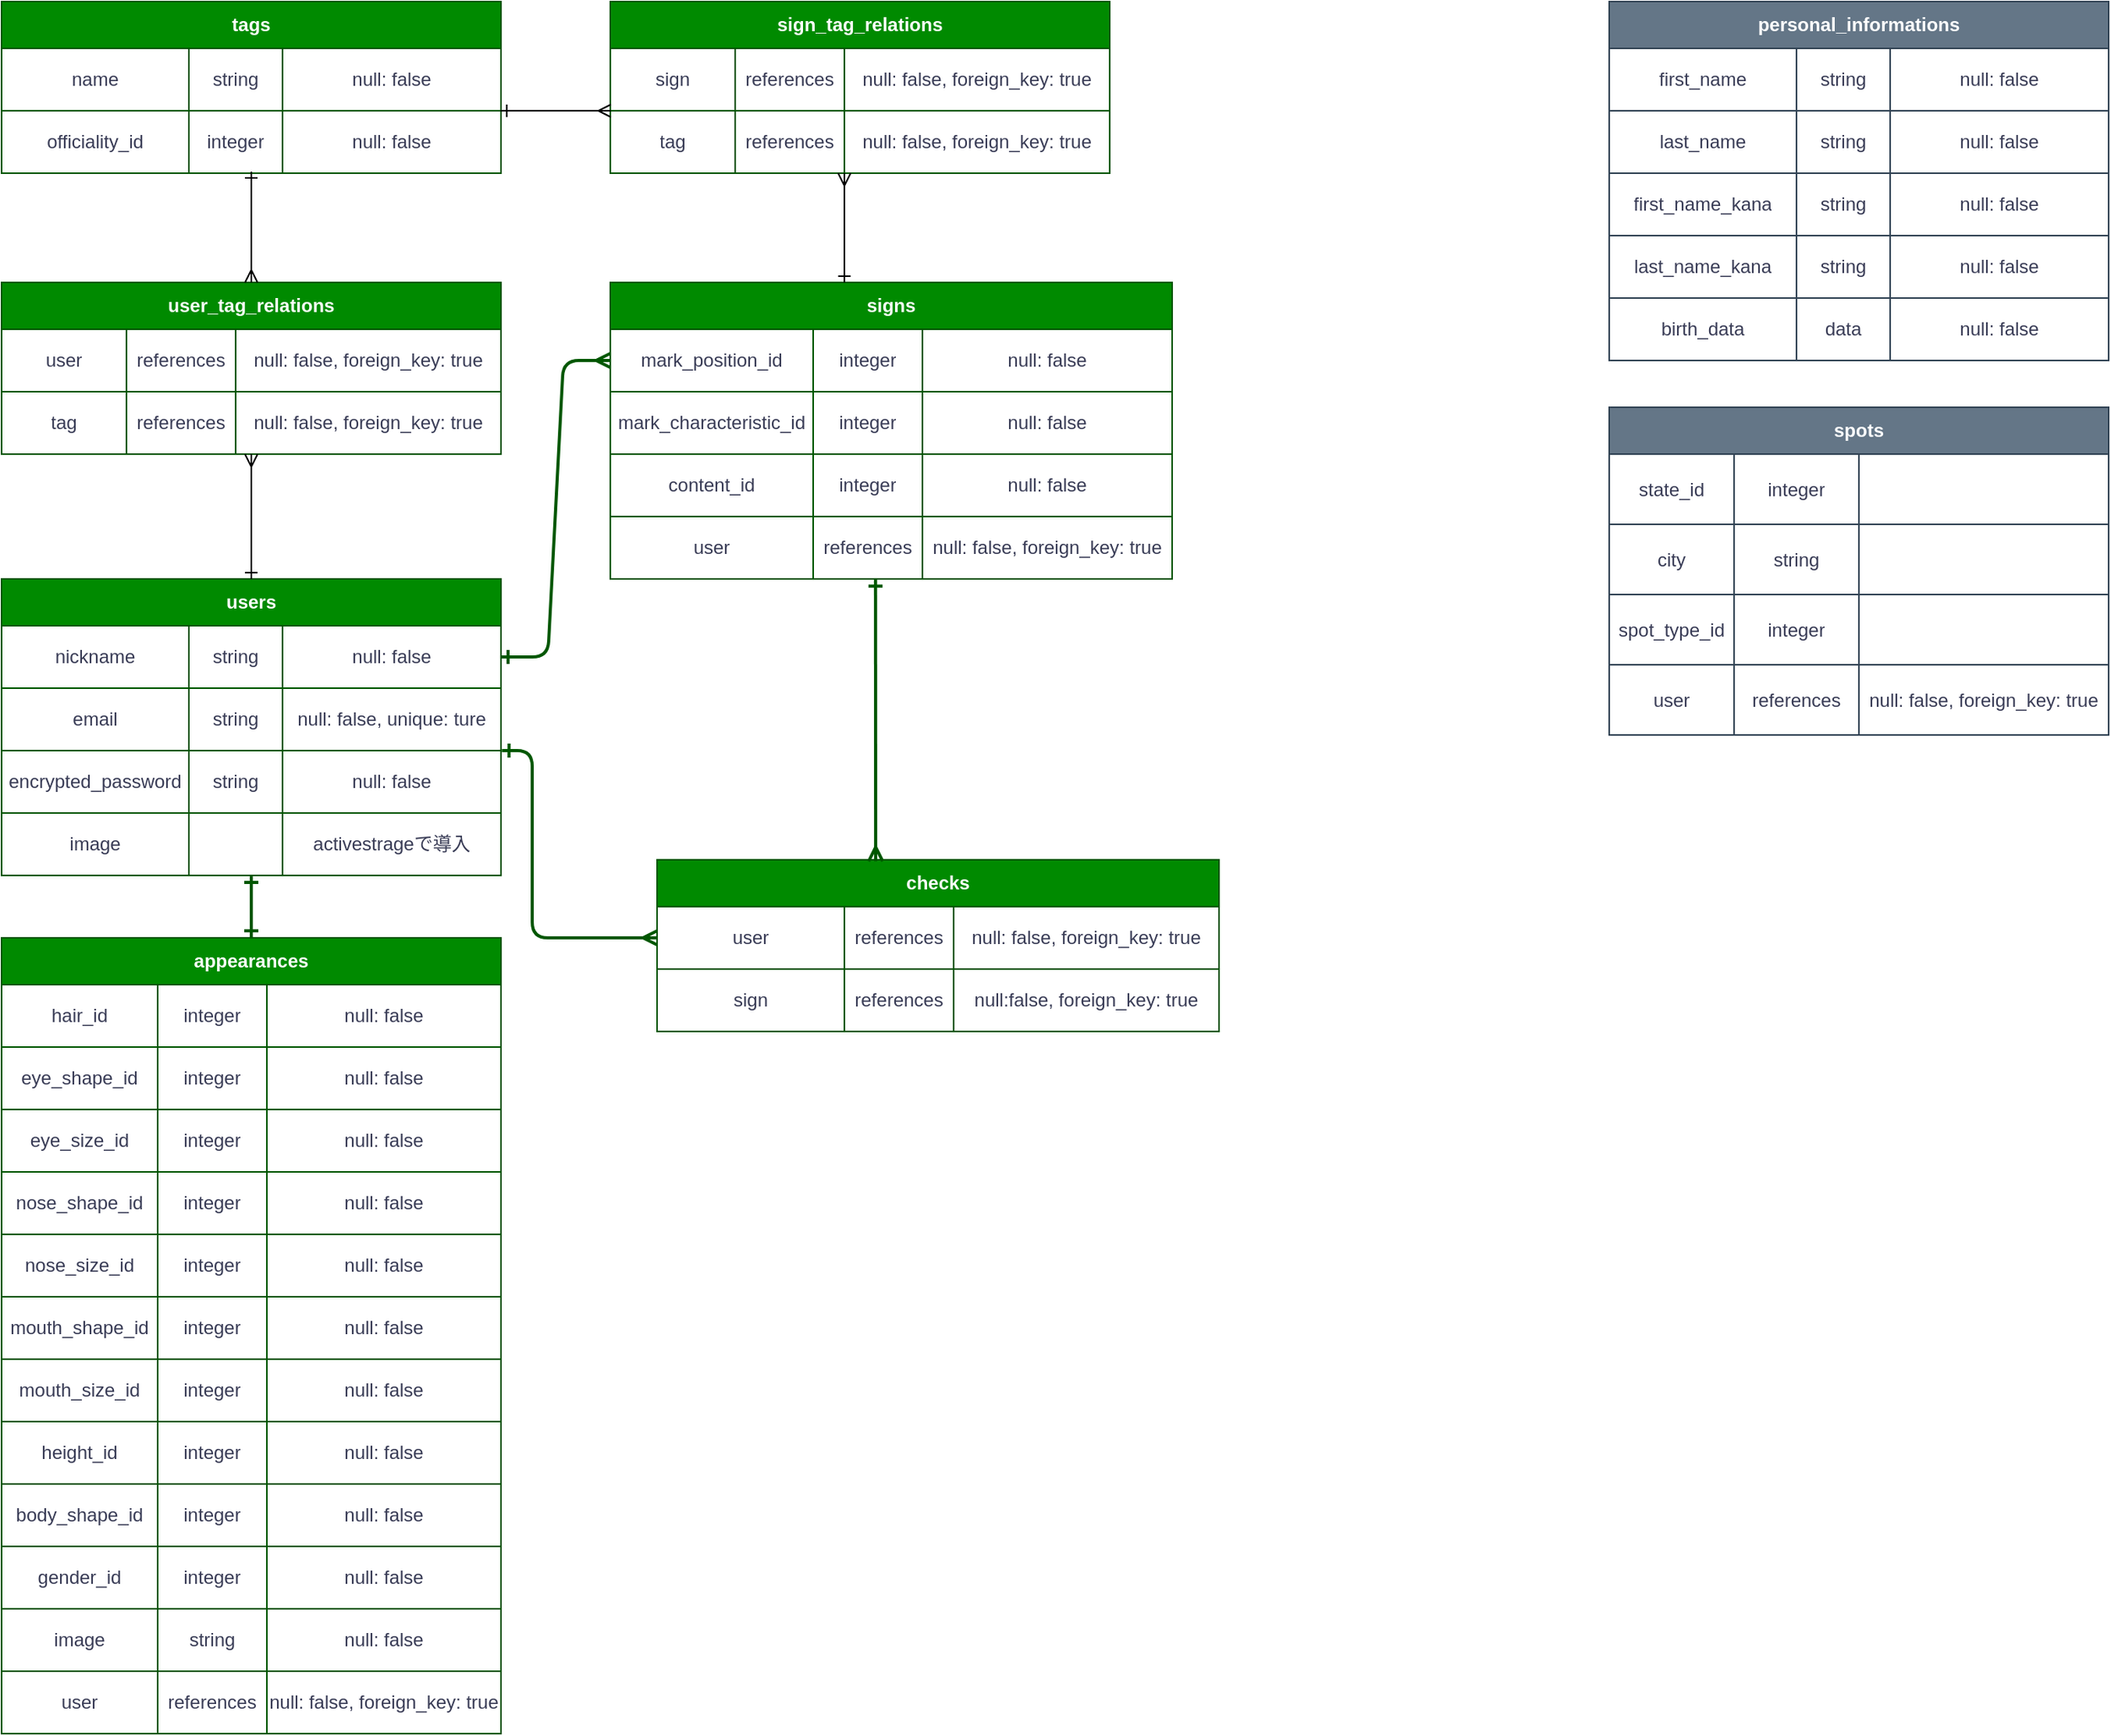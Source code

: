 <mxfile>
    <diagram id="CSPnRHxPmD9Z4rt4jlzJ" name="ページ1">
        <mxGraphModel dx="569" dy="815" grid="1" gridSize="10" guides="1" tooltips="1" connect="1" arrows="1" fold="1" page="1" pageScale="1" pageWidth="1654" pageHeight="1169" background="#FFFFFF" math="0" shadow="0">
            <root>
                <mxCell id="0"/>
                <mxCell id="1" parent="0"/>
                <mxCell id="2" value="users" style="shape=table;html=1;whiteSpace=wrap;startSize=30;container=1;collapsible=0;childLayout=tableLayout;fontStyle=1;align=center;strokeColor=#005700;fontColor=#ffffff;labelBackgroundColor=none;fillColor=#008a00;" parent="1" vertex="1">
                    <mxGeometry x="40" y="390" width="320" height="190" as="geometry"/>
                </mxCell>
                <mxCell id="3" style="shape=partialRectangle;html=1;whiteSpace=wrap;collapsible=0;dropTarget=0;pointerEvents=0;fillColor=none;top=0;left=0;bottom=0;right=0;points=[[0,0.5],[1,0.5]];portConstraint=eastwest;fontColor=#393C56;strokeColor=#E07A5F;labelBackgroundColor=none;" parent="2" vertex="1">
                    <mxGeometry y="30" width="320" height="40" as="geometry"/>
                </mxCell>
                <mxCell id="4" value="nickname" style="shape=partialRectangle;html=1;whiteSpace=wrap;connectable=0;fillColor=none;top=0;left=0;bottom=0;right=0;overflow=hidden;fontColor=#393C56;strokeColor=#E07A5F;labelBackgroundColor=none;" parent="3" vertex="1">
                    <mxGeometry width="120" height="40" as="geometry"/>
                </mxCell>
                <mxCell id="5" value="string" style="shape=partialRectangle;html=1;whiteSpace=wrap;connectable=0;fillColor=none;top=0;left=0;bottom=0;right=0;overflow=hidden;fontColor=#393C56;strokeColor=#E07A5F;labelBackgroundColor=none;" parent="3" vertex="1">
                    <mxGeometry x="120" width="60" height="40" as="geometry"/>
                </mxCell>
                <mxCell id="6" value="null: false" style="shape=partialRectangle;html=1;whiteSpace=wrap;connectable=0;fillColor=none;top=0;left=0;bottom=0;right=0;overflow=hidden;fontColor=#393C56;strokeColor=#E07A5F;labelBackgroundColor=none;" parent="3" vertex="1">
                    <mxGeometry x="180" width="140" height="40" as="geometry"/>
                </mxCell>
                <mxCell id="7" value="" style="shape=partialRectangle;html=1;whiteSpace=wrap;collapsible=0;dropTarget=0;pointerEvents=0;fillColor=none;top=0;left=0;bottom=0;right=0;points=[[0,0.5],[1,0.5]];portConstraint=eastwest;fontColor=#393C56;strokeColor=#E07A5F;labelBackgroundColor=none;" parent="2" vertex="1">
                    <mxGeometry y="70" width="320" height="40" as="geometry"/>
                </mxCell>
                <mxCell id="8" value="email" style="shape=partialRectangle;html=1;whiteSpace=wrap;connectable=0;fillColor=none;top=0;left=0;bottom=0;right=0;overflow=hidden;fontColor=#393C56;strokeColor=#E07A5F;labelBackgroundColor=none;" parent="7" vertex="1">
                    <mxGeometry width="120" height="40" as="geometry"/>
                </mxCell>
                <mxCell id="9" value="string" style="shape=partialRectangle;html=1;whiteSpace=wrap;connectable=0;fillColor=none;top=0;left=0;bottom=0;right=0;overflow=hidden;fontColor=#393C56;strokeColor=#E07A5F;labelBackgroundColor=none;" parent="7" vertex="1">
                    <mxGeometry x="120" width="60" height="40" as="geometry"/>
                </mxCell>
                <mxCell id="10" value="null: false, unique: ture" style="shape=partialRectangle;html=1;whiteSpace=wrap;connectable=0;fillColor=none;top=0;left=0;bottom=0;right=0;overflow=hidden;fontColor=#393C56;strokeColor=#E07A5F;labelBackgroundColor=none;" parent="7" vertex="1">
                    <mxGeometry x="180" width="140" height="40" as="geometry"/>
                </mxCell>
                <mxCell id="11" value="" style="shape=partialRectangle;html=1;whiteSpace=wrap;collapsible=0;dropTarget=0;pointerEvents=0;fillColor=none;top=0;left=0;bottom=0;right=0;points=[[0,0.5],[1,0.5]];portConstraint=eastwest;fontColor=#393C56;strokeColor=#E07A5F;labelBackgroundColor=none;" parent="2" vertex="1">
                    <mxGeometry y="110" width="320" height="40" as="geometry"/>
                </mxCell>
                <mxCell id="12" value="encrypted_password" style="shape=partialRectangle;html=1;whiteSpace=wrap;connectable=0;fillColor=none;top=0;left=0;bottom=0;right=0;overflow=hidden;fontColor=#393C56;strokeColor=#E07A5F;labelBackgroundColor=none;" parent="11" vertex="1">
                    <mxGeometry width="120" height="40" as="geometry"/>
                </mxCell>
                <mxCell id="13" value="string" style="shape=partialRectangle;html=1;whiteSpace=wrap;connectable=0;fillColor=none;top=0;left=0;bottom=0;right=0;overflow=hidden;fontColor=#393C56;strokeColor=#E07A5F;labelBackgroundColor=none;" parent="11" vertex="1">
                    <mxGeometry x="120" width="60" height="40" as="geometry"/>
                </mxCell>
                <mxCell id="14" value="null: false" style="shape=partialRectangle;html=1;whiteSpace=wrap;connectable=0;fillColor=none;top=0;left=0;bottom=0;right=0;overflow=hidden;fontColor=#393C56;strokeColor=#E07A5F;labelBackgroundColor=none;" parent="11" vertex="1">
                    <mxGeometry x="180" width="140" height="40" as="geometry"/>
                </mxCell>
                <mxCell id="160" style="shape=partialRectangle;html=1;whiteSpace=wrap;collapsible=0;dropTarget=0;pointerEvents=0;fillColor=none;top=0;left=0;bottom=0;right=0;points=[[0,0.5],[1,0.5]];portConstraint=eastwest;fontColor=#393C56;strokeColor=#E07A5F;labelBackgroundColor=none;" parent="2" vertex="1">
                    <mxGeometry y="150" width="320" height="40" as="geometry"/>
                </mxCell>
                <mxCell id="161" value="image" style="shape=partialRectangle;html=1;whiteSpace=wrap;connectable=0;fillColor=none;top=0;left=0;bottom=0;right=0;overflow=hidden;fontColor=#393C56;strokeColor=#E07A5F;labelBackgroundColor=none;" parent="160" vertex="1">
                    <mxGeometry width="120" height="40" as="geometry"/>
                </mxCell>
                <mxCell id="162" style="shape=partialRectangle;html=1;whiteSpace=wrap;connectable=0;fillColor=none;top=0;left=0;bottom=0;right=0;overflow=hidden;fontColor=#393C56;strokeColor=#E07A5F;labelBackgroundColor=none;" parent="160" vertex="1">
                    <mxGeometry x="120" width="60" height="40" as="geometry"/>
                </mxCell>
                <mxCell id="163" value="activestrageで導入" style="shape=partialRectangle;html=1;whiteSpace=wrap;connectable=0;fillColor=none;top=0;left=0;bottom=0;right=0;overflow=hidden;fontColor=#393C56;strokeColor=#E07A5F;labelBackgroundColor=none;" parent="160" vertex="1">
                    <mxGeometry x="180" width="140" height="40" as="geometry"/>
                </mxCell>
                <mxCell id="40" value="signs" style="shape=table;html=1;whiteSpace=wrap;startSize=30;container=1;collapsible=0;childLayout=tableLayout;fontStyle=1;align=center;strokeColor=#005700;fontColor=#ffffff;labelBackgroundColor=none;fillColor=#008a00;" parent="1" vertex="1">
                    <mxGeometry x="430" y="200" width="360" height="190.0" as="geometry"/>
                </mxCell>
                <mxCell id="69" style="shape=partialRectangle;html=1;whiteSpace=wrap;collapsible=0;dropTarget=0;pointerEvents=0;fillColor=none;top=0;left=0;bottom=0;right=0;points=[[0,0.5],[1,0.5]];portConstraint=eastwest;fontColor=#393C56;strokeColor=#E07A5F;labelBackgroundColor=none;" parent="40" vertex="1">
                    <mxGeometry y="30" width="360" height="40" as="geometry"/>
                </mxCell>
                <mxCell id="70" value="mark_position_id" style="shape=partialRectangle;html=1;whiteSpace=wrap;connectable=0;fillColor=none;top=0;left=0;bottom=0;right=0;overflow=hidden;fontColor=#393C56;strokeColor=#E07A5F;labelBackgroundColor=none;" parent="69" vertex="1">
                    <mxGeometry width="130" height="40" as="geometry"/>
                </mxCell>
                <mxCell id="71" value="integer" style="shape=partialRectangle;html=1;whiteSpace=wrap;connectable=0;fillColor=none;top=0;left=0;bottom=0;right=0;overflow=hidden;fontColor=#393C56;strokeColor=#E07A5F;labelBackgroundColor=none;" parent="69" vertex="1">
                    <mxGeometry x="130" width="70" height="40" as="geometry"/>
                </mxCell>
                <mxCell id="72" value="&lt;span&gt;null: false&lt;/span&gt;" style="shape=partialRectangle;html=1;whiteSpace=wrap;connectable=0;fillColor=none;top=0;left=0;bottom=0;right=0;overflow=hidden;fontColor=#393C56;strokeColor=#E07A5F;labelBackgroundColor=none;" parent="69" vertex="1">
                    <mxGeometry x="200" width="160" height="40" as="geometry"/>
                </mxCell>
                <mxCell id="106" style="shape=partialRectangle;html=1;whiteSpace=wrap;collapsible=0;dropTarget=0;pointerEvents=0;fillColor=none;top=0;left=0;bottom=0;right=0;points=[[0,0.5],[1,0.5]];portConstraint=eastwest;fontColor=#393C56;strokeColor=#E07A5F;labelBackgroundColor=none;" parent="40" vertex="1">
                    <mxGeometry y="70" width="360" height="40" as="geometry"/>
                </mxCell>
                <mxCell id="107" value="mark_characteristic_id" style="shape=partialRectangle;html=1;whiteSpace=wrap;connectable=0;fillColor=none;top=0;left=0;bottom=0;right=0;overflow=hidden;fontColor=#393C56;strokeColor=#E07A5F;labelBackgroundColor=none;" parent="106" vertex="1">
                    <mxGeometry width="130" height="40" as="geometry"/>
                </mxCell>
                <mxCell id="108" value="integer" style="shape=partialRectangle;html=1;whiteSpace=wrap;connectable=0;fillColor=none;top=0;left=0;bottom=0;right=0;overflow=hidden;fontColor=#393C56;strokeColor=#E07A5F;labelBackgroundColor=none;" parent="106" vertex="1">
                    <mxGeometry x="130" width="70" height="40" as="geometry"/>
                </mxCell>
                <mxCell id="109" value="&lt;span&gt;null: false&lt;/span&gt;" style="shape=partialRectangle;html=1;whiteSpace=wrap;connectable=0;fillColor=none;top=0;left=0;bottom=0;right=0;overflow=hidden;fontColor=#393C56;strokeColor=#E07A5F;labelBackgroundColor=none;" parent="106" vertex="1">
                    <mxGeometry x="200" width="160" height="40" as="geometry"/>
                </mxCell>
                <mxCell id="110" style="shape=partialRectangle;html=1;whiteSpace=wrap;collapsible=0;dropTarget=0;pointerEvents=0;fillColor=none;top=0;left=0;bottom=0;right=0;points=[[0,0.5],[1,0.5]];portConstraint=eastwest;fontColor=#393C56;strokeColor=#E07A5F;labelBackgroundColor=none;" parent="40" vertex="1">
                    <mxGeometry y="110" width="360" height="40" as="geometry"/>
                </mxCell>
                <mxCell id="111" value="content_id" style="shape=partialRectangle;html=1;whiteSpace=wrap;connectable=0;fillColor=none;top=0;left=0;bottom=0;right=0;overflow=hidden;fontColor=#393C56;strokeColor=#E07A5F;labelBackgroundColor=none;" parent="110" vertex="1">
                    <mxGeometry width="130" height="40" as="geometry"/>
                </mxCell>
                <mxCell id="112" value="integer" style="shape=partialRectangle;html=1;whiteSpace=wrap;connectable=0;fillColor=none;top=0;left=0;bottom=0;right=0;overflow=hidden;fontColor=#393C56;strokeColor=#E07A5F;labelBackgroundColor=none;" parent="110" vertex="1">
                    <mxGeometry x="130" width="70" height="40" as="geometry"/>
                </mxCell>
                <mxCell id="113" value="&lt;span&gt;null: false&lt;/span&gt;" style="shape=partialRectangle;html=1;whiteSpace=wrap;connectable=0;fillColor=none;top=0;left=0;bottom=0;right=0;overflow=hidden;fontColor=#393C56;strokeColor=#E07A5F;labelBackgroundColor=none;" parent="110" vertex="1">
                    <mxGeometry x="200" width="160" height="40" as="geometry"/>
                </mxCell>
                <mxCell id="147" style="shape=partialRectangle;html=1;whiteSpace=wrap;collapsible=0;dropTarget=0;pointerEvents=0;fillColor=none;top=0;left=0;bottom=0;right=0;points=[[0,0.5],[1,0.5]];portConstraint=eastwest;fontColor=#393C56;strokeColor=#E07A5F;labelBackgroundColor=none;" parent="40" vertex="1">
                    <mxGeometry y="150" width="360" height="40" as="geometry"/>
                </mxCell>
                <mxCell id="148" value="user" style="shape=partialRectangle;html=1;whiteSpace=wrap;connectable=0;fillColor=none;top=0;left=0;bottom=0;right=0;overflow=hidden;fontColor=#393C56;strokeColor=#E07A5F;labelBackgroundColor=none;" parent="147" vertex="1">
                    <mxGeometry width="130" height="40" as="geometry"/>
                </mxCell>
                <mxCell id="149" value="references" style="shape=partialRectangle;html=1;whiteSpace=wrap;connectable=0;fillColor=none;top=0;left=0;bottom=0;right=0;overflow=hidden;fontColor=#393C56;strokeColor=#E07A5F;labelBackgroundColor=none;" parent="147" vertex="1">
                    <mxGeometry x="130" width="70" height="40" as="geometry"/>
                </mxCell>
                <mxCell id="150" value="null: false, foreign_key: true" style="shape=partialRectangle;html=1;whiteSpace=wrap;connectable=0;fillColor=none;top=0;left=0;bottom=0;right=0;overflow=hidden;fontColor=#393C56;strokeColor=#E07A5F;labelBackgroundColor=none;" parent="147" vertex="1">
                    <mxGeometry x="200" width="160" height="40" as="geometry"/>
                </mxCell>
                <mxCell id="73" value="checks" style="shape=table;html=1;whiteSpace=wrap;startSize=30;container=1;collapsible=0;childLayout=tableLayout;fontStyle=1;align=center;strokeColor=#005700;fontColor=#ffffff;labelBackgroundColor=none;fillColor=#008a00;" parent="1" vertex="1">
                    <mxGeometry x="460" y="570" width="360" height="110" as="geometry"/>
                </mxCell>
                <mxCell id="74" style="shape=partialRectangle;html=1;whiteSpace=wrap;collapsible=0;dropTarget=0;pointerEvents=0;fillColor=none;top=0;left=0;bottom=0;right=0;points=[[0,0.5],[1,0.5]];portConstraint=eastwest;fontColor=#393C56;strokeColor=#E07A5F;labelBackgroundColor=none;" parent="73" vertex="1">
                    <mxGeometry y="30" width="360" height="40" as="geometry"/>
                </mxCell>
                <mxCell id="75" value="user" style="shape=partialRectangle;html=1;whiteSpace=wrap;connectable=0;fillColor=none;top=0;left=0;bottom=0;right=0;overflow=hidden;fontColor=#393C56;strokeColor=#E07A5F;labelBackgroundColor=none;" parent="74" vertex="1">
                    <mxGeometry width="120" height="40" as="geometry"/>
                </mxCell>
                <mxCell id="76" value="references" style="shape=partialRectangle;html=1;whiteSpace=wrap;connectable=0;fillColor=none;top=0;left=0;bottom=0;right=0;overflow=hidden;fontColor=#393C56;strokeColor=#E07A5F;labelBackgroundColor=none;" parent="74" vertex="1">
                    <mxGeometry x="120" width="70" height="40" as="geometry"/>
                </mxCell>
                <mxCell id="77" value="null: false, foreign_key: true" style="shape=partialRectangle;html=1;whiteSpace=wrap;connectable=0;fillColor=none;top=0;left=0;bottom=0;right=0;overflow=hidden;fontColor=#393C56;strokeColor=#E07A5F;labelBackgroundColor=none;" parent="74" vertex="1">
                    <mxGeometry x="190" width="170" height="40" as="geometry"/>
                </mxCell>
                <mxCell id="78" value="" style="shape=partialRectangle;html=1;whiteSpace=wrap;collapsible=0;dropTarget=0;pointerEvents=0;fillColor=none;top=0;left=0;bottom=0;right=0;points=[[0,0.5],[1,0.5]];portConstraint=eastwest;fontColor=#393C56;strokeColor=#E07A5F;labelBackgroundColor=none;" parent="73" vertex="1">
                    <mxGeometry y="70" width="360" height="40" as="geometry"/>
                </mxCell>
                <mxCell id="79" value="sign" style="shape=partialRectangle;html=1;whiteSpace=wrap;connectable=0;fillColor=none;top=0;left=0;bottom=0;right=0;overflow=hidden;fontColor=#393C56;strokeColor=#E07A5F;labelBackgroundColor=none;" parent="78" vertex="1">
                    <mxGeometry width="120" height="40" as="geometry"/>
                </mxCell>
                <mxCell id="80" value="references" style="shape=partialRectangle;html=1;whiteSpace=wrap;connectable=0;fillColor=none;top=0;left=0;bottom=0;right=0;overflow=hidden;fontColor=#393C56;strokeColor=#E07A5F;labelBackgroundColor=none;" parent="78" vertex="1">
                    <mxGeometry x="120" width="70" height="40" as="geometry"/>
                </mxCell>
                <mxCell id="81" value="null:false, foreign_key: true" style="shape=partialRectangle;html=1;whiteSpace=wrap;connectable=0;fillColor=none;top=0;left=0;bottom=0;right=0;overflow=hidden;fontColor=#393C56;strokeColor=#E07A5F;labelBackgroundColor=none;" parent="78" vertex="1">
                    <mxGeometry x="190" width="170" height="40" as="geometry"/>
                </mxCell>
                <mxCell id="114" value="spots" style="shape=table;html=1;whiteSpace=wrap;startSize=30;container=1;collapsible=0;childLayout=tableLayout;fontStyle=1;align=center;strokeColor=#314354;fontColor=#ffffff;labelBackgroundColor=none;fillColor=#647687;" parent="1" vertex="1">
                    <mxGeometry x="1070" y="280" width="320" height="210" as="geometry"/>
                </mxCell>
                <mxCell id="115" style="shape=partialRectangle;html=1;whiteSpace=wrap;collapsible=0;dropTarget=0;pointerEvents=0;fillColor=none;top=0;left=0;bottom=0;right=0;points=[[0,0.5],[1,0.5]];portConstraint=eastwest;fontColor=#393C56;strokeColor=#E07A5F;labelBackgroundColor=none;" parent="114" vertex="1">
                    <mxGeometry y="30" width="320" height="45" as="geometry"/>
                </mxCell>
                <mxCell id="116" value="state_id" style="shape=partialRectangle;html=1;whiteSpace=wrap;connectable=0;fillColor=none;top=0;left=0;bottom=0;right=0;overflow=hidden;fontColor=#393C56;strokeColor=#E07A5F;labelBackgroundColor=none;" parent="115" vertex="1">
                    <mxGeometry width="80" height="45" as="geometry"/>
                </mxCell>
                <mxCell id="117" value="integer" style="shape=partialRectangle;html=1;whiteSpace=wrap;connectable=0;fillColor=none;top=0;left=0;bottom=0;right=0;overflow=hidden;fontColor=#393C56;strokeColor=#E07A5F;labelBackgroundColor=none;" parent="115" vertex="1">
                    <mxGeometry x="80" width="80" height="45" as="geometry"/>
                </mxCell>
                <mxCell id="118" value="" style="shape=partialRectangle;html=1;whiteSpace=wrap;connectable=0;fillColor=none;top=0;left=0;bottom=0;right=0;overflow=hidden;fontColor=#393C56;strokeColor=#E07A5F;labelBackgroundColor=none;" parent="115" vertex="1">
                    <mxGeometry x="160" width="160" height="45" as="geometry"/>
                </mxCell>
                <mxCell id="119" value="" style="shape=partialRectangle;html=1;whiteSpace=wrap;collapsible=0;dropTarget=0;pointerEvents=0;fillColor=none;top=0;left=0;bottom=0;right=0;points=[[0,0.5],[1,0.5]];portConstraint=eastwest;fontColor=#393C56;strokeColor=#E07A5F;labelBackgroundColor=none;" parent="114" vertex="1">
                    <mxGeometry y="75" width="320" height="45" as="geometry"/>
                </mxCell>
                <mxCell id="120" value="city" style="shape=partialRectangle;html=1;whiteSpace=wrap;connectable=0;fillColor=none;top=0;left=0;bottom=0;right=0;overflow=hidden;fontColor=#393C56;strokeColor=#E07A5F;labelBackgroundColor=none;" parent="119" vertex="1">
                    <mxGeometry width="80" height="45" as="geometry"/>
                </mxCell>
                <mxCell id="121" value="string" style="shape=partialRectangle;html=1;whiteSpace=wrap;connectable=0;fillColor=none;top=0;left=0;bottom=0;right=0;overflow=hidden;fontColor=#393C56;strokeColor=#E07A5F;labelBackgroundColor=none;" parent="119" vertex="1">
                    <mxGeometry x="80" width="80" height="45" as="geometry"/>
                </mxCell>
                <mxCell id="122" value="" style="shape=partialRectangle;html=1;whiteSpace=wrap;connectable=0;fillColor=none;top=0;left=0;bottom=0;right=0;overflow=hidden;fontColor=#393C56;strokeColor=#E07A5F;labelBackgroundColor=none;" parent="119" vertex="1">
                    <mxGeometry x="160" width="160" height="45" as="geometry"/>
                </mxCell>
                <mxCell id="123" value="" style="shape=partialRectangle;html=1;whiteSpace=wrap;collapsible=0;dropTarget=0;pointerEvents=0;fillColor=none;top=0;left=0;bottom=0;right=0;points=[[0,0.5],[1,0.5]];portConstraint=eastwest;fontColor=#393C56;strokeColor=#E07A5F;labelBackgroundColor=none;" parent="114" vertex="1">
                    <mxGeometry y="120" width="320" height="45" as="geometry"/>
                </mxCell>
                <mxCell id="124" value="spot_type_id" style="shape=partialRectangle;html=1;whiteSpace=wrap;connectable=0;fillColor=none;top=0;left=0;bottom=0;right=0;overflow=hidden;fontColor=#393C56;strokeColor=#E07A5F;labelBackgroundColor=none;" parent="123" vertex="1">
                    <mxGeometry width="80" height="45" as="geometry"/>
                </mxCell>
                <mxCell id="125" value="integer" style="shape=partialRectangle;html=1;whiteSpace=wrap;connectable=0;fillColor=none;top=0;left=0;bottom=0;right=0;overflow=hidden;fontColor=#393C56;strokeColor=#E07A5F;labelBackgroundColor=none;" parent="123" vertex="1">
                    <mxGeometry x="80" width="80" height="45" as="geometry"/>
                </mxCell>
                <mxCell id="126" value="" style="shape=partialRectangle;html=1;whiteSpace=wrap;connectable=0;fillColor=none;top=0;left=0;bottom=0;right=0;overflow=hidden;fontColor=#393C56;strokeColor=#E07A5F;labelBackgroundColor=none;" parent="123" vertex="1">
                    <mxGeometry x="160" width="160" height="45" as="geometry"/>
                </mxCell>
                <mxCell id="127" value="" style="shape=partialRectangle;html=1;whiteSpace=wrap;collapsible=0;dropTarget=0;pointerEvents=0;fillColor=none;top=0;left=0;bottom=0;right=0;points=[[0,0.5],[1,0.5]];portConstraint=eastwest;fontColor=#393C56;strokeColor=#E07A5F;labelBackgroundColor=none;" parent="114" vertex="1">
                    <mxGeometry y="165" width="320" height="45" as="geometry"/>
                </mxCell>
                <mxCell id="128" value="user" style="shape=partialRectangle;html=1;whiteSpace=wrap;connectable=0;fillColor=none;top=0;left=0;bottom=0;right=0;overflow=hidden;fontColor=#393C56;strokeColor=#E07A5F;labelBackgroundColor=none;" parent="127" vertex="1">
                    <mxGeometry width="80" height="45" as="geometry"/>
                </mxCell>
                <mxCell id="129" value="references" style="shape=partialRectangle;html=1;whiteSpace=wrap;connectable=0;fillColor=none;top=0;left=0;bottom=0;right=0;overflow=hidden;fontColor=#393C56;strokeColor=#E07A5F;labelBackgroundColor=none;" parent="127" vertex="1">
                    <mxGeometry x="80" width="80" height="45" as="geometry"/>
                </mxCell>
                <mxCell id="130" value="&lt;span&gt;null: false, foreign_key: true&lt;/span&gt;" style="shape=partialRectangle;html=1;whiteSpace=wrap;connectable=0;fillColor=none;top=0;left=0;bottom=0;right=0;overflow=hidden;fontColor=#393C56;strokeColor=#E07A5F;labelBackgroundColor=none;" parent="127" vertex="1">
                    <mxGeometry x="160" width="160" height="45" as="geometry"/>
                </mxCell>
                <mxCell id="156" value="" style="edgeStyle=entityRelationEdgeStyle;fontSize=12;html=1;endArrow=ERmany;fontColor=#000000;strokeColor=#005700;fillColor=#008a00;strokeWidth=2;startArrow=ERone;startFill=0;entryX=0;entryY=0.5;entryDx=0;entryDy=0;exitX=1;exitY=0.5;exitDx=0;exitDy=0;" parent="1" source="3" target="69" edge="1">
                    <mxGeometry width="100" height="100" relative="1" as="geometry">
                        <mxPoint x="359" y="270" as="sourcePoint"/>
                        <mxPoint x="440" y="270" as="targetPoint"/>
                    </mxGeometry>
                </mxCell>
                <mxCell id="157" value="" style="fontSize=12;html=1;endArrow=ERone;fontColor=#000000;fillColor=#008a00;strokeWidth=2;startArrow=ERone;startFill=0;strokeColor=#005700;exitX=0.5;exitY=1;exitDx=0;exitDy=0;endFill=0;entryX=0.5;entryY=0;entryDx=0;entryDy=0;" parent="1" source="2" target="288" edge="1">
                    <mxGeometry width="100" height="100" relative="1" as="geometry">
                        <mxPoint x="200" y="560" as="sourcePoint"/>
                        <mxPoint x="200" y="600" as="targetPoint"/>
                    </mxGeometry>
                </mxCell>
                <mxCell id="158" value="" style="fontSize=12;html=1;endArrow=ERmany;fontColor=#000000;strokeColor=#005700;fillColor=#008a00;strokeWidth=2;startArrow=ERone;startFill=0;edgeStyle=orthogonalEdgeStyle;exitX=1.002;exitY=0.999;exitDx=0;exitDy=0;exitPerimeter=0;entryX=0;entryY=0.5;entryDx=0;entryDy=0;" parent="1" source="7" target="74" edge="1">
                    <mxGeometry width="100" height="100" relative="1" as="geometry">
                        <mxPoint x="359.72" y="340" as="sourcePoint"/>
                        <mxPoint x="380" y="630" as="targetPoint"/>
                        <Array as="points">
                            <mxPoint x="380" y="500"/>
                        </Array>
                    </mxGeometry>
                </mxCell>
                <mxCell id="164" value="personal_informations" style="shape=table;html=1;whiteSpace=wrap;startSize=30;container=1;collapsible=0;childLayout=tableLayout;fontStyle=1;align=center;strokeColor=#314354;fontColor=#ffffff;labelBackgroundColor=none;fillColor=#647687;" parent="1" vertex="1">
                    <mxGeometry x="1070" y="20" width="320" height="230.0" as="geometry"/>
                </mxCell>
                <mxCell id="177" value="" style="shape=partialRectangle;html=1;whiteSpace=wrap;collapsible=0;dropTarget=0;pointerEvents=0;fillColor=none;top=0;left=0;bottom=0;right=0;points=[[0,0.5],[1,0.5]];portConstraint=eastwest;fontColor=#393C56;strokeColor=#E07A5F;labelBackgroundColor=none;" parent="164" vertex="1">
                    <mxGeometry y="30" width="320" height="40" as="geometry"/>
                </mxCell>
                <mxCell id="178" value="first_name" style="shape=partialRectangle;html=1;whiteSpace=wrap;connectable=0;fillColor=none;top=0;left=0;bottom=0;right=0;overflow=hidden;fontColor=#393C56;strokeColor=#E07A5F;labelBackgroundColor=none;" parent="177" vertex="1">
                    <mxGeometry width="120" height="40" as="geometry"/>
                </mxCell>
                <mxCell id="179" value="string" style="shape=partialRectangle;html=1;whiteSpace=wrap;connectable=0;fillColor=none;top=0;left=0;bottom=0;right=0;overflow=hidden;fontColor=#393C56;strokeColor=#E07A5F;labelBackgroundColor=none;" parent="177" vertex="1">
                    <mxGeometry x="120" width="60" height="40" as="geometry"/>
                </mxCell>
                <mxCell id="180" value="&lt;meta charset=&quot;utf-8&quot;&gt;&lt;span style=&quot;font-family: helvetica; font-size: 12px; font-style: normal; font-weight: 400; letter-spacing: normal; text-align: center; text-indent: 0px; text-transform: none; word-spacing: 0px; display: inline; float: none;&quot;&gt;null: false&lt;/span&gt;" style="shape=partialRectangle;html=1;whiteSpace=wrap;connectable=0;fillColor=none;top=0;left=0;bottom=0;right=0;overflow=hidden;fontColor=#393C56;strokeColor=#E07A5F;labelBackgroundColor=none;" parent="177" vertex="1">
                    <mxGeometry x="180" width="140" height="40" as="geometry"/>
                </mxCell>
                <mxCell id="181" style="shape=partialRectangle;html=1;whiteSpace=wrap;collapsible=0;dropTarget=0;pointerEvents=0;fillColor=none;top=0;left=0;bottom=0;right=0;points=[[0,0.5],[1,0.5]];portConstraint=eastwest;fontColor=#393C56;strokeColor=#E07A5F;labelBackgroundColor=none;" parent="164" vertex="1">
                    <mxGeometry y="70" width="320" height="40" as="geometry"/>
                </mxCell>
                <mxCell id="182" value="last_name" style="shape=partialRectangle;html=1;whiteSpace=wrap;connectable=0;fillColor=none;top=0;left=0;bottom=0;right=0;overflow=hidden;fontColor=#393C56;strokeColor=#E07A5F;labelBackgroundColor=none;" parent="181" vertex="1">
                    <mxGeometry width="120" height="40" as="geometry"/>
                </mxCell>
                <mxCell id="183" value="string" style="shape=partialRectangle;html=1;whiteSpace=wrap;connectable=0;fillColor=none;top=0;left=0;bottom=0;right=0;overflow=hidden;fontColor=#393C56;strokeColor=#E07A5F;labelBackgroundColor=none;" parent="181" vertex="1">
                    <mxGeometry x="120" width="60" height="40" as="geometry"/>
                </mxCell>
                <mxCell id="184" value="&lt;meta charset=&quot;utf-8&quot;&gt;&lt;span style=&quot;font-family: helvetica; font-size: 12px; font-style: normal; font-weight: 400; letter-spacing: normal; text-align: center; text-indent: 0px; text-transform: none; word-spacing: 0px; display: inline; float: none;&quot;&gt;null: false&lt;/span&gt;" style="shape=partialRectangle;html=1;whiteSpace=wrap;connectable=0;fillColor=none;top=0;left=0;bottom=0;right=0;overflow=hidden;fontColor=#393C56;strokeColor=#E07A5F;labelBackgroundColor=none;" parent="181" vertex="1">
                    <mxGeometry x="180" width="140" height="40" as="geometry"/>
                </mxCell>
                <mxCell id="185" style="shape=partialRectangle;html=1;whiteSpace=wrap;collapsible=0;dropTarget=0;pointerEvents=0;fillColor=none;top=0;left=0;bottom=0;right=0;points=[[0,0.5],[1,0.5]];portConstraint=eastwest;fontColor=#393C56;strokeColor=#E07A5F;labelBackgroundColor=none;" parent="164" vertex="1">
                    <mxGeometry y="110" width="320" height="40" as="geometry"/>
                </mxCell>
                <mxCell id="186" value="first_name_kana" style="shape=partialRectangle;html=1;whiteSpace=wrap;connectable=0;fillColor=none;top=0;left=0;bottom=0;right=0;overflow=hidden;fontColor=#393C56;strokeColor=#E07A5F;labelBackgroundColor=none;" parent="185" vertex="1">
                    <mxGeometry width="120" height="40" as="geometry"/>
                </mxCell>
                <mxCell id="187" value="string" style="shape=partialRectangle;html=1;whiteSpace=wrap;connectable=0;fillColor=none;top=0;left=0;bottom=0;right=0;overflow=hidden;fontColor=#393C56;strokeColor=#E07A5F;labelBackgroundColor=none;" parent="185" vertex="1">
                    <mxGeometry x="120" width="60" height="40" as="geometry"/>
                </mxCell>
                <mxCell id="188" value="&lt;meta charset=&quot;utf-8&quot;&gt;&lt;span style=&quot;font-family: helvetica; font-size: 12px; font-style: normal; font-weight: 400; letter-spacing: normal; text-align: center; text-indent: 0px; text-transform: none; word-spacing: 0px; display: inline; float: none;&quot;&gt;null: false&lt;/span&gt;" style="shape=partialRectangle;html=1;whiteSpace=wrap;connectable=0;fillColor=none;top=0;left=0;bottom=0;right=0;overflow=hidden;fontColor=#393C56;strokeColor=#E07A5F;labelBackgroundColor=none;" parent="185" vertex="1">
                    <mxGeometry x="180" width="140" height="40" as="geometry"/>
                </mxCell>
                <mxCell id="189" style="shape=partialRectangle;html=1;whiteSpace=wrap;collapsible=0;dropTarget=0;pointerEvents=0;fillColor=none;top=0;left=0;bottom=0;right=0;points=[[0,0.5],[1,0.5]];portConstraint=eastwest;fontColor=#393C56;strokeColor=#E07A5F;labelBackgroundColor=none;" parent="164" vertex="1">
                    <mxGeometry y="150" width="320" height="40" as="geometry"/>
                </mxCell>
                <mxCell id="190" value="last_name_kana" style="shape=partialRectangle;html=1;whiteSpace=wrap;connectable=0;fillColor=none;top=0;left=0;bottom=0;right=0;overflow=hidden;fontColor=#393C56;strokeColor=#E07A5F;labelBackgroundColor=none;" parent="189" vertex="1">
                    <mxGeometry width="120" height="40" as="geometry"/>
                </mxCell>
                <mxCell id="191" value="string" style="shape=partialRectangle;html=1;whiteSpace=wrap;connectable=0;fillColor=none;top=0;left=0;bottom=0;right=0;overflow=hidden;fontColor=#393C56;strokeColor=#E07A5F;labelBackgroundColor=none;" parent="189" vertex="1">
                    <mxGeometry x="120" width="60" height="40" as="geometry"/>
                </mxCell>
                <mxCell id="192" value="&lt;meta charset=&quot;utf-8&quot;&gt;&lt;span style=&quot;font-family: helvetica; font-size: 12px; font-style: normal; font-weight: 400; letter-spacing: normal; text-align: center; text-indent: 0px; text-transform: none; word-spacing: 0px; display: inline; float: none;&quot;&gt;null: false&lt;/span&gt;" style="shape=partialRectangle;html=1;whiteSpace=wrap;connectable=0;fillColor=none;top=0;left=0;bottom=0;right=0;overflow=hidden;fontColor=#393C56;strokeColor=#E07A5F;labelBackgroundColor=none;" parent="189" vertex="1">
                    <mxGeometry x="180" width="140" height="40" as="geometry"/>
                </mxCell>
                <mxCell id="193" style="shape=partialRectangle;html=1;whiteSpace=wrap;collapsible=0;dropTarget=0;pointerEvents=0;fillColor=none;top=0;left=0;bottom=0;right=0;points=[[0,0.5],[1,0.5]];portConstraint=eastwest;fontColor=#393C56;strokeColor=#E07A5F;labelBackgroundColor=none;" parent="164" vertex="1">
                    <mxGeometry y="190" width="320" height="40" as="geometry"/>
                </mxCell>
                <mxCell id="194" value="birth_data" style="shape=partialRectangle;html=1;whiteSpace=wrap;connectable=0;fillColor=none;top=0;left=0;bottom=0;right=0;overflow=hidden;fontColor=#393C56;strokeColor=#E07A5F;labelBackgroundColor=none;" parent="193" vertex="1">
                    <mxGeometry width="120" height="40" as="geometry"/>
                </mxCell>
                <mxCell id="195" value="data" style="shape=partialRectangle;html=1;whiteSpace=wrap;connectable=0;fillColor=none;top=0;left=0;bottom=0;right=0;overflow=hidden;fontColor=#393C56;strokeColor=#E07A5F;labelBackgroundColor=none;" parent="193" vertex="1">
                    <mxGeometry x="120" width="60" height="40" as="geometry"/>
                </mxCell>
                <mxCell id="196" value="&lt;meta charset=&quot;utf-8&quot;&gt;&lt;span style=&quot;font-family: helvetica; font-size: 12px; font-style: normal; font-weight: 400; letter-spacing: normal; text-align: center; text-indent: 0px; text-transform: none; word-spacing: 0px; display: inline; float: none;&quot;&gt;null: false&lt;/span&gt;" style="shape=partialRectangle;html=1;whiteSpace=wrap;connectable=0;fillColor=none;top=0;left=0;bottom=0;right=0;overflow=hidden;fontColor=#393C56;strokeColor=#E07A5F;labelBackgroundColor=none;" parent="193" vertex="1">
                    <mxGeometry x="180" width="140" height="40" as="geometry"/>
                </mxCell>
                <mxCell id="244" value="" style="fontSize=12;html=1;endArrow=ERone;fontColor=#000000;strokeColor=#005700;fillColor=#008a00;strokeWidth=2;startArrow=ERmany;startFill=0;exitX=0.389;exitY=0.008;exitDx=0;exitDy=0;endFill=0;entryX=0.472;entryY=1.004;entryDx=0;entryDy=0;entryPerimeter=0;exitPerimeter=0;" parent="1" source="73" target="147" edge="1">
                    <mxGeometry width="100" height="100" relative="1" as="geometry">
                        <mxPoint x="550" y="560" as="sourcePoint"/>
                        <mxPoint x="581" y="500" as="targetPoint"/>
                    </mxGeometry>
                </mxCell>
                <mxCell id="246" value="tags" style="shape=table;html=1;whiteSpace=wrap;startSize=30;container=1;collapsible=0;childLayout=tableLayout;fontStyle=1;align=center;strokeColor=#005700;fontColor=#ffffff;labelBackgroundColor=none;fillColor=#008a00;" parent="1" vertex="1">
                    <mxGeometry x="40" y="20" width="320" height="110" as="geometry"/>
                </mxCell>
                <mxCell id="247" style="shape=partialRectangle;html=1;whiteSpace=wrap;collapsible=0;dropTarget=0;pointerEvents=0;fillColor=none;top=0;left=0;bottom=0;right=0;points=[[0,0.5],[1,0.5]];portConstraint=eastwest;fontColor=#393C56;strokeColor=#E07A5F;labelBackgroundColor=none;" parent="246" vertex="1">
                    <mxGeometry y="30" width="320" height="40" as="geometry"/>
                </mxCell>
                <mxCell id="248" value="name" style="shape=partialRectangle;html=1;whiteSpace=wrap;connectable=0;fillColor=none;top=0;left=0;bottom=0;right=0;overflow=hidden;fontColor=#393C56;strokeColor=#E07A5F;labelBackgroundColor=none;" parent="247" vertex="1">
                    <mxGeometry width="120" height="40" as="geometry"/>
                </mxCell>
                <mxCell id="249" value="string" style="shape=partialRectangle;html=1;whiteSpace=wrap;connectable=0;fillColor=none;top=0;left=0;bottom=0;right=0;overflow=hidden;fontColor=#393C56;strokeColor=#E07A5F;labelBackgroundColor=none;" parent="247" vertex="1">
                    <mxGeometry x="120" width="60" height="40" as="geometry"/>
                </mxCell>
                <mxCell id="250" value="null: false" style="shape=partialRectangle;html=1;whiteSpace=wrap;connectable=0;fillColor=none;top=0;left=0;bottom=0;right=0;overflow=hidden;fontColor=#393C56;strokeColor=#E07A5F;labelBackgroundColor=none;" parent="247" vertex="1">
                    <mxGeometry x="180" width="140" height="40" as="geometry"/>
                </mxCell>
                <mxCell id="251" value="" style="shape=partialRectangle;html=1;whiteSpace=wrap;collapsible=0;dropTarget=0;pointerEvents=0;fillColor=none;top=0;left=0;bottom=0;right=0;points=[[0,0.5],[1,0.5]];portConstraint=eastwest;fontColor=#393C56;strokeColor=#E07A5F;labelBackgroundColor=none;" parent="246" vertex="1">
                    <mxGeometry y="70" width="320" height="40" as="geometry"/>
                </mxCell>
                <mxCell id="252" value="officiality_id" style="shape=partialRectangle;html=1;whiteSpace=wrap;connectable=0;fillColor=none;top=0;left=0;bottom=0;right=0;overflow=hidden;fontColor=#393C56;strokeColor=#E07A5F;labelBackgroundColor=none;" parent="251" vertex="1">
                    <mxGeometry width="120" height="40" as="geometry"/>
                </mxCell>
                <mxCell id="253" value="integer" style="shape=partialRectangle;html=1;whiteSpace=wrap;connectable=0;fillColor=none;top=0;left=0;bottom=0;right=0;overflow=hidden;fontColor=#393C56;strokeColor=#E07A5F;labelBackgroundColor=none;" parent="251" vertex="1">
                    <mxGeometry x="120" width="60" height="40" as="geometry"/>
                </mxCell>
                <mxCell id="254" value="null: false" style="shape=partialRectangle;html=1;whiteSpace=wrap;connectable=0;fillColor=none;top=0;left=0;bottom=0;right=0;overflow=hidden;fontColor=#393C56;strokeColor=#E07A5F;labelBackgroundColor=none;" parent="251" vertex="1">
                    <mxGeometry x="180" width="140" height="40" as="geometry"/>
                </mxCell>
                <mxCell id="263" value="user_tag_relations" style="shape=table;html=1;whiteSpace=wrap;startSize=30;container=1;collapsible=0;childLayout=tableLayout;fontStyle=1;align=center;strokeColor=#005700;fontColor=#ffffff;labelBackgroundColor=none;fillColor=#008a00;" parent="1" vertex="1">
                    <mxGeometry x="40" y="200" width="320" height="110" as="geometry"/>
                </mxCell>
                <mxCell id="264" style="shape=partialRectangle;html=1;whiteSpace=wrap;collapsible=0;dropTarget=0;pointerEvents=0;fillColor=none;top=0;left=0;bottom=0;right=0;points=[[0,0.5],[1,0.5]];portConstraint=eastwest;fontColor=#393C56;strokeColor=#E07A5F;labelBackgroundColor=none;" parent="263" vertex="1">
                    <mxGeometry y="30" width="320" height="40" as="geometry"/>
                </mxCell>
                <mxCell id="265" value="user" style="shape=partialRectangle;html=1;whiteSpace=wrap;connectable=0;fillColor=none;top=0;left=0;bottom=0;right=0;overflow=hidden;fontColor=#393C56;strokeColor=#E07A5F;labelBackgroundColor=none;" parent="264" vertex="1">
                    <mxGeometry width="80" height="40" as="geometry"/>
                </mxCell>
                <mxCell id="266" value="references" style="shape=partialRectangle;html=1;whiteSpace=wrap;connectable=0;fillColor=none;top=0;left=0;bottom=0;right=0;overflow=hidden;fontColor=#393C56;strokeColor=#E07A5F;labelBackgroundColor=none;" parent="264" vertex="1">
                    <mxGeometry x="80" width="70" height="40" as="geometry"/>
                </mxCell>
                <mxCell id="267" value="null: false, foreign_key: true" style="shape=partialRectangle;html=1;whiteSpace=wrap;connectable=0;fillColor=none;top=0;left=0;bottom=0;right=0;overflow=hidden;fontColor=#393C56;strokeColor=#E07A5F;labelBackgroundColor=none;" parent="264" vertex="1">
                    <mxGeometry x="150" width="170" height="40" as="geometry"/>
                </mxCell>
                <mxCell id="268" value="" style="shape=partialRectangle;html=1;whiteSpace=wrap;collapsible=0;dropTarget=0;pointerEvents=0;fillColor=none;top=0;left=0;bottom=0;right=0;points=[[0,0.5],[1,0.5]];portConstraint=eastwest;fontColor=#393C56;strokeColor=#E07A5F;labelBackgroundColor=none;" parent="263" vertex="1">
                    <mxGeometry y="70" width="320" height="40" as="geometry"/>
                </mxCell>
                <mxCell id="269" value="tag" style="shape=partialRectangle;html=1;whiteSpace=wrap;connectable=0;fillColor=none;top=0;left=0;bottom=0;right=0;overflow=hidden;fontColor=#393C56;strokeColor=#E07A5F;labelBackgroundColor=none;" parent="268" vertex="1">
                    <mxGeometry width="80" height="40" as="geometry"/>
                </mxCell>
                <mxCell id="270" value="references" style="shape=partialRectangle;html=1;whiteSpace=wrap;connectable=0;fillColor=none;top=0;left=0;bottom=0;right=0;overflow=hidden;fontColor=#393C56;strokeColor=#E07A5F;labelBackgroundColor=none;" parent="268" vertex="1">
                    <mxGeometry x="80" width="70" height="40" as="geometry"/>
                </mxCell>
                <mxCell id="271" value="null: false, foreign_key: true" style="shape=partialRectangle;html=1;whiteSpace=wrap;connectable=0;fillColor=none;top=0;left=0;bottom=0;right=0;overflow=hidden;fontColor=#393C56;strokeColor=#E07A5F;labelBackgroundColor=none;" parent="268" vertex="1">
                    <mxGeometry x="150" width="170" height="40" as="geometry"/>
                </mxCell>
                <mxCell id="273" value="" style="fontSize=12;html=1;endArrow=ERone;entryX=0.5;entryY=0.975;entryDx=0;entryDy=0;entryPerimeter=0;exitX=0.5;exitY=0;exitDx=0;exitDy=0;strokeColor=#000000;startArrow=ERmany;startFill=0;endFill=0;" parent="1" source="263" target="251" edge="1">
                    <mxGeometry width="100" height="100" relative="1" as="geometry">
                        <mxPoint x="460" y="430" as="sourcePoint"/>
                        <mxPoint x="560" y="330" as="targetPoint"/>
                        <Array as="points"/>
                    </mxGeometry>
                </mxCell>
                <mxCell id="274" value="" style="fontSize=12;html=1;endArrow=ERmany;strokeColor=#000000;startArrow=ERone;startFill=0;entryX=0.5;entryY=1.004;entryDx=0;entryDy=0;entryPerimeter=0;exitX=0.5;exitY=0;exitDx=0;exitDy=0;" parent="1" source="2" target="268" edge="1">
                    <mxGeometry width="100" height="100" relative="1" as="geometry">
                        <mxPoint x="188" y="388" as="sourcePoint"/>
                        <mxPoint x="190" y="310" as="targetPoint"/>
                    </mxGeometry>
                </mxCell>
                <mxCell id="276" value="sign_tag_relations" style="shape=table;html=1;whiteSpace=wrap;startSize=30;container=1;collapsible=0;childLayout=tableLayout;fontStyle=1;align=center;strokeColor=#005700;fontColor=#ffffff;labelBackgroundColor=none;fillColor=#008a00;" parent="1" vertex="1">
                    <mxGeometry x="430" y="20" width="320" height="110" as="geometry"/>
                </mxCell>
                <mxCell id="277" style="shape=partialRectangle;html=1;whiteSpace=wrap;collapsible=0;dropTarget=0;pointerEvents=0;fillColor=none;top=0;left=0;bottom=0;right=0;points=[[0,0.5],[1,0.5]];portConstraint=eastwest;fontColor=#393C56;strokeColor=#E07A5F;labelBackgroundColor=none;" parent="276" vertex="1">
                    <mxGeometry y="30" width="320" height="40" as="geometry"/>
                </mxCell>
                <mxCell id="278" value="sign" style="shape=partialRectangle;html=1;whiteSpace=wrap;connectable=0;fillColor=none;top=0;left=0;bottom=0;right=0;overflow=hidden;fontColor=#393C56;strokeColor=#E07A5F;labelBackgroundColor=none;" parent="277" vertex="1">
                    <mxGeometry width="80" height="40" as="geometry"/>
                </mxCell>
                <mxCell id="279" value="references" style="shape=partialRectangle;html=1;whiteSpace=wrap;connectable=0;fillColor=none;top=0;left=0;bottom=0;right=0;overflow=hidden;fontColor=#393C56;strokeColor=#E07A5F;labelBackgroundColor=none;" parent="277" vertex="1">
                    <mxGeometry x="80" width="70" height="40" as="geometry"/>
                </mxCell>
                <mxCell id="280" value="null: false, foreign_key: true" style="shape=partialRectangle;html=1;whiteSpace=wrap;connectable=0;fillColor=none;top=0;left=0;bottom=0;right=0;overflow=hidden;fontColor=#393C56;strokeColor=#E07A5F;labelBackgroundColor=none;" parent="277" vertex="1">
                    <mxGeometry x="150" width="170" height="40" as="geometry"/>
                </mxCell>
                <mxCell id="281" value="" style="shape=partialRectangle;html=1;whiteSpace=wrap;collapsible=0;dropTarget=0;pointerEvents=0;fillColor=none;top=0;left=0;bottom=0;right=0;points=[[0,0.5],[1,0.5]];portConstraint=eastwest;fontColor=#393C56;strokeColor=#E07A5F;labelBackgroundColor=none;" parent="276" vertex="1">
                    <mxGeometry y="70" width="320" height="40" as="geometry"/>
                </mxCell>
                <mxCell id="282" value="tag" style="shape=partialRectangle;html=1;whiteSpace=wrap;connectable=0;fillColor=none;top=0;left=0;bottom=0;right=0;overflow=hidden;fontColor=#393C56;strokeColor=#E07A5F;labelBackgroundColor=none;" parent="281" vertex="1">
                    <mxGeometry width="80" height="40" as="geometry"/>
                </mxCell>
                <mxCell id="283" value="references" style="shape=partialRectangle;html=1;whiteSpace=wrap;connectable=0;fillColor=none;top=0;left=0;bottom=0;right=0;overflow=hidden;fontColor=#393C56;strokeColor=#E07A5F;labelBackgroundColor=none;" parent="281" vertex="1">
                    <mxGeometry x="80" width="70" height="40" as="geometry"/>
                </mxCell>
                <mxCell id="284" value="null: false, foreign_key: true" style="shape=partialRectangle;html=1;whiteSpace=wrap;connectable=0;fillColor=none;top=0;left=0;bottom=0;right=0;overflow=hidden;fontColor=#393C56;strokeColor=#E07A5F;labelBackgroundColor=none;" parent="281" vertex="1">
                    <mxGeometry x="150" width="170" height="40" as="geometry"/>
                </mxCell>
                <mxCell id="286" value="" style="fontSize=12;html=1;endArrow=ERmany;strokeColor=#000000;startArrow=ERone;startFill=0;entryX=0.5;entryY=1.004;entryDx=0;entryDy=0;entryPerimeter=0;" parent="1" edge="1">
                    <mxGeometry width="100" height="100" relative="1" as="geometry">
                        <mxPoint x="580" y="200" as="sourcePoint"/>
                        <mxPoint x="580" y="130.0" as="targetPoint"/>
                    </mxGeometry>
                </mxCell>
                <mxCell id="287" value="" style="fontSize=12;html=1;endArrow=ERmany;strokeColor=#000000;startArrow=ERone;startFill=0;entryX=0.001;entryY=0;entryDx=0;entryDy=0;entryPerimeter=0;exitX=0.999;exitY=0;exitDx=0;exitDy=0;exitPerimeter=0;" parent="1" source="251" target="281" edge="1">
                    <mxGeometry width="100" height="100" relative="1" as="geometry">
                        <mxPoint x="390" y="120" as="sourcePoint"/>
                        <mxPoint x="390" y="50.0" as="targetPoint"/>
                        <Array as="points">
                            <mxPoint x="380" y="90"/>
                        </Array>
                    </mxGeometry>
                </mxCell>
                <mxCell id="288" value="appearances" style="shape=table;html=1;whiteSpace=wrap;startSize=30;container=1;collapsible=0;childLayout=tableLayout;fontStyle=1;align=center;strokeColor=#005700;fontColor=#ffffff;labelBackgroundColor=none;fillColor=#008a00;" parent="1" vertex="1">
                    <mxGeometry x="40" y="620" width="320" height="510" as="geometry"/>
                </mxCell>
                <mxCell id="289" style="shape=partialRectangle;html=1;whiteSpace=wrap;collapsible=0;dropTarget=0;pointerEvents=0;fillColor=none;top=0;left=0;bottom=0;right=0;points=[[0,0.5],[1,0.5]];portConstraint=eastwest;fontColor=#393C56;strokeColor=#E07A5F;labelBackgroundColor=none;" parent="288" vertex="1">
                    <mxGeometry y="30" width="320" height="40" as="geometry"/>
                </mxCell>
                <mxCell id="290" value="hair_id" style="shape=partialRectangle;html=1;whiteSpace=wrap;connectable=0;fillColor=none;top=0;left=0;bottom=0;right=0;overflow=hidden;fontColor=#393C56;strokeColor=#E07A5F;labelBackgroundColor=none;" parent="289" vertex="1">
                    <mxGeometry width="100" height="40" as="geometry"/>
                </mxCell>
                <mxCell id="291" value="integer" style="shape=partialRectangle;html=1;whiteSpace=wrap;connectable=0;fillColor=none;top=0;left=0;bottom=0;right=0;overflow=hidden;fontColor=#393C56;strokeColor=#E07A5F;labelBackgroundColor=none;" parent="289" vertex="1">
                    <mxGeometry x="100" width="70" height="40" as="geometry"/>
                </mxCell>
                <mxCell id="292" value="null: false" style="shape=partialRectangle;html=1;whiteSpace=wrap;connectable=0;fillColor=none;top=0;left=0;bottom=0;right=0;overflow=hidden;fontColor=#393C56;strokeColor=#E07A5F;labelBackgroundColor=none;" parent="289" vertex="1">
                    <mxGeometry x="170" width="150" height="40" as="geometry"/>
                </mxCell>
                <mxCell id="293" value="" style="shape=partialRectangle;html=1;whiteSpace=wrap;collapsible=0;dropTarget=0;pointerEvents=0;fillColor=none;top=0;left=0;bottom=0;right=0;points=[[0,0.5],[1,0.5]];portConstraint=eastwest;fontColor=#393C56;strokeColor=#E07A5F;labelBackgroundColor=none;" parent="288" vertex="1">
                    <mxGeometry y="70" width="320" height="40" as="geometry"/>
                </mxCell>
                <mxCell id="294" value="eye_shape_id" style="shape=partialRectangle;html=1;whiteSpace=wrap;connectable=0;fillColor=none;top=0;left=0;bottom=0;right=0;overflow=hidden;fontColor=#393C56;strokeColor=#E07A5F;labelBackgroundColor=none;" parent="293" vertex="1">
                    <mxGeometry width="100" height="40" as="geometry"/>
                </mxCell>
                <mxCell id="295" value="integer" style="shape=partialRectangle;html=1;whiteSpace=wrap;connectable=0;fillColor=none;top=0;left=0;bottom=0;right=0;overflow=hidden;fontColor=#393C56;strokeColor=#E07A5F;labelBackgroundColor=none;" parent="293" vertex="1">
                    <mxGeometry x="100" width="70" height="40" as="geometry"/>
                </mxCell>
                <mxCell id="296" value="null: false" style="shape=partialRectangle;html=1;whiteSpace=wrap;connectable=0;fillColor=none;top=0;left=0;bottom=0;right=0;overflow=hidden;fontColor=#393C56;strokeColor=#E07A5F;labelBackgroundColor=none;" parent="293" vertex="1">
                    <mxGeometry x="170" width="150" height="40" as="geometry"/>
                </mxCell>
                <mxCell id="297" value="" style="shape=partialRectangle;html=1;whiteSpace=wrap;collapsible=0;dropTarget=0;pointerEvents=0;fillColor=none;top=0;left=0;bottom=0;right=0;points=[[0,0.5],[1,0.5]];portConstraint=eastwest;fontColor=#393C56;strokeColor=#E07A5F;labelBackgroundColor=none;" parent="288" vertex="1">
                    <mxGeometry y="110" width="320" height="40" as="geometry"/>
                </mxCell>
                <mxCell id="298" value="eye_size_id" style="shape=partialRectangle;html=1;whiteSpace=wrap;connectable=0;fillColor=none;top=0;left=0;bottom=0;right=0;overflow=hidden;fontColor=#393C56;strokeColor=#E07A5F;labelBackgroundColor=none;" parent="297" vertex="1">
                    <mxGeometry width="100" height="40" as="geometry"/>
                </mxCell>
                <mxCell id="299" value="integer" style="shape=partialRectangle;html=1;whiteSpace=wrap;connectable=0;fillColor=none;top=0;left=0;bottom=0;right=0;overflow=hidden;fontColor=#393C56;strokeColor=#E07A5F;labelBackgroundColor=none;" parent="297" vertex="1">
                    <mxGeometry x="100" width="70" height="40" as="geometry"/>
                </mxCell>
                <mxCell id="300" value="null: false" style="shape=partialRectangle;html=1;whiteSpace=wrap;connectable=0;fillColor=none;top=0;left=0;bottom=0;right=0;overflow=hidden;fontColor=#393C56;strokeColor=#E07A5F;labelBackgroundColor=none;" parent="297" vertex="1">
                    <mxGeometry x="170" width="150" height="40" as="geometry"/>
                </mxCell>
                <mxCell id="305" style="shape=partialRectangle;html=1;whiteSpace=wrap;collapsible=0;dropTarget=0;pointerEvents=0;fillColor=none;top=0;left=0;bottom=0;right=0;points=[[0,0.5],[1,0.5]];portConstraint=eastwest;fontColor=#393C56;strokeColor=#E07A5F;labelBackgroundColor=none;" parent="288" vertex="1">
                    <mxGeometry y="150" width="320" height="40" as="geometry"/>
                </mxCell>
                <mxCell id="306" value="nose_shape_id" style="shape=partialRectangle;html=1;whiteSpace=wrap;connectable=0;fillColor=none;top=0;left=0;bottom=0;right=0;overflow=hidden;fontColor=#393C56;strokeColor=#E07A5F;labelBackgroundColor=none;" parent="305" vertex="1">
                    <mxGeometry width="100" height="40" as="geometry"/>
                </mxCell>
                <mxCell id="307" value="&lt;span&gt;integer&lt;/span&gt;" style="shape=partialRectangle;html=1;whiteSpace=wrap;connectable=0;fillColor=none;top=0;left=0;bottom=0;right=0;overflow=hidden;fontColor=#393C56;strokeColor=#E07A5F;labelBackgroundColor=none;" parent="305" vertex="1">
                    <mxGeometry x="100" width="70" height="40" as="geometry"/>
                </mxCell>
                <mxCell id="308" value="&lt;span&gt;null: false&lt;/span&gt;" style="shape=partialRectangle;html=1;whiteSpace=wrap;connectable=0;fillColor=none;top=0;left=0;bottom=0;right=0;overflow=hidden;fontColor=#393C56;strokeColor=#E07A5F;labelBackgroundColor=none;" parent="305" vertex="1">
                    <mxGeometry x="170" width="150" height="40" as="geometry"/>
                </mxCell>
                <mxCell id="309" style="shape=partialRectangle;html=1;whiteSpace=wrap;collapsible=0;dropTarget=0;pointerEvents=0;fillColor=none;top=0;left=0;bottom=0;right=0;points=[[0,0.5],[1,0.5]];portConstraint=eastwest;fontColor=#393C56;strokeColor=#E07A5F;labelBackgroundColor=none;" parent="288" vertex="1">
                    <mxGeometry y="190" width="320" height="40" as="geometry"/>
                </mxCell>
                <mxCell id="310" value="nose_size_id" style="shape=partialRectangle;html=1;whiteSpace=wrap;connectable=0;fillColor=none;top=0;left=0;bottom=0;right=0;overflow=hidden;fontColor=#393C56;strokeColor=#E07A5F;labelBackgroundColor=none;" parent="309" vertex="1">
                    <mxGeometry width="100" height="40" as="geometry"/>
                </mxCell>
                <mxCell id="311" value="&lt;span&gt;integer&lt;/span&gt;" style="shape=partialRectangle;html=1;whiteSpace=wrap;connectable=0;fillColor=none;top=0;left=0;bottom=0;right=0;overflow=hidden;fontColor=#393C56;strokeColor=#E07A5F;labelBackgroundColor=none;" parent="309" vertex="1">
                    <mxGeometry x="100" width="70" height="40" as="geometry"/>
                </mxCell>
                <mxCell id="312" value="&lt;span&gt;null: false&lt;/span&gt;" style="shape=partialRectangle;html=1;whiteSpace=wrap;connectable=0;fillColor=none;top=0;left=0;bottom=0;right=0;overflow=hidden;fontColor=#393C56;strokeColor=#E07A5F;labelBackgroundColor=none;" parent="309" vertex="1">
                    <mxGeometry x="170" width="150" height="40" as="geometry"/>
                </mxCell>
                <mxCell id="317" style="shape=partialRectangle;html=1;whiteSpace=wrap;collapsible=0;dropTarget=0;pointerEvents=0;fillColor=none;top=0;left=0;bottom=0;right=0;points=[[0,0.5],[1,0.5]];portConstraint=eastwest;fontColor=#393C56;strokeColor=#E07A5F;labelBackgroundColor=none;" parent="288" vertex="1">
                    <mxGeometry y="230" width="320" height="40" as="geometry"/>
                </mxCell>
                <mxCell id="318" value="mouth_shape_id" style="shape=partialRectangle;html=1;whiteSpace=wrap;connectable=0;fillColor=none;top=0;left=0;bottom=0;right=0;overflow=hidden;fontColor=#393C56;strokeColor=#E07A5F;labelBackgroundColor=none;" parent="317" vertex="1">
                    <mxGeometry width="100" height="40" as="geometry"/>
                </mxCell>
                <mxCell id="319" value="&lt;span&gt;integer&lt;/span&gt;" style="shape=partialRectangle;html=1;whiteSpace=wrap;connectable=0;fillColor=none;top=0;left=0;bottom=0;right=0;overflow=hidden;fontColor=#393C56;strokeColor=#E07A5F;labelBackgroundColor=none;" parent="317" vertex="1">
                    <mxGeometry x="100" width="70" height="40" as="geometry"/>
                </mxCell>
                <mxCell id="320" value="&lt;span&gt;null: false&lt;/span&gt;" style="shape=partialRectangle;html=1;whiteSpace=wrap;connectable=0;fillColor=none;top=0;left=0;bottom=0;right=0;overflow=hidden;fontColor=#393C56;strokeColor=#E07A5F;labelBackgroundColor=none;" parent="317" vertex="1">
                    <mxGeometry x="170" width="150" height="40" as="geometry"/>
                </mxCell>
                <mxCell id="301" style="shape=partialRectangle;html=1;whiteSpace=wrap;collapsible=0;dropTarget=0;pointerEvents=0;fillColor=none;top=0;left=0;bottom=0;right=0;points=[[0,0.5],[1,0.5]];portConstraint=eastwest;fontColor=#393C56;strokeColor=#E07A5F;labelBackgroundColor=none;" parent="288" vertex="1">
                    <mxGeometry y="270" width="320" height="40" as="geometry"/>
                </mxCell>
                <mxCell id="302" value="mouth_size_id" style="shape=partialRectangle;html=1;whiteSpace=wrap;connectable=0;fillColor=none;top=0;left=0;bottom=0;right=0;overflow=hidden;fontColor=#393C56;strokeColor=#E07A5F;labelBackgroundColor=none;" parent="301" vertex="1">
                    <mxGeometry width="100" height="40" as="geometry"/>
                </mxCell>
                <mxCell id="303" value="&lt;span&gt;integer&lt;/span&gt;" style="shape=partialRectangle;html=1;whiteSpace=wrap;connectable=0;fillColor=none;top=0;left=0;bottom=0;right=0;overflow=hidden;fontColor=#393C56;strokeColor=#E07A5F;labelBackgroundColor=none;" parent="301" vertex="1">
                    <mxGeometry x="100" width="70" height="40" as="geometry"/>
                </mxCell>
                <mxCell id="304" value="&lt;span&gt;null: false&lt;/span&gt;" style="shape=partialRectangle;html=1;whiteSpace=wrap;connectable=0;fillColor=none;top=0;left=0;bottom=0;right=0;overflow=hidden;fontColor=#393C56;strokeColor=#E07A5F;labelBackgroundColor=none;" parent="301" vertex="1">
                    <mxGeometry x="170" width="150" height="40" as="geometry"/>
                </mxCell>
                <mxCell id="321" style="shape=partialRectangle;html=1;whiteSpace=wrap;collapsible=0;dropTarget=0;pointerEvents=0;fillColor=none;top=0;left=0;bottom=0;right=0;points=[[0,0.5],[1,0.5]];portConstraint=eastwest;fontColor=#393C56;strokeColor=#E07A5F;labelBackgroundColor=none;" parent="288" vertex="1">
                    <mxGeometry y="310" width="320" height="40" as="geometry"/>
                </mxCell>
                <mxCell id="322" value="height_id" style="shape=partialRectangle;html=1;whiteSpace=wrap;connectable=0;fillColor=none;top=0;left=0;bottom=0;right=0;overflow=hidden;fontColor=#393C56;strokeColor=#E07A5F;labelBackgroundColor=none;" parent="321" vertex="1">
                    <mxGeometry width="100" height="40" as="geometry"/>
                </mxCell>
                <mxCell id="323" value="&lt;span&gt;integer&lt;/span&gt;" style="shape=partialRectangle;html=1;whiteSpace=wrap;connectable=0;fillColor=none;top=0;left=0;bottom=0;right=0;overflow=hidden;fontColor=#393C56;strokeColor=#E07A5F;labelBackgroundColor=none;" parent="321" vertex="1">
                    <mxGeometry x="100" width="70" height="40" as="geometry"/>
                </mxCell>
                <mxCell id="324" value="&lt;span&gt;null: false&lt;/span&gt;" style="shape=partialRectangle;html=1;whiteSpace=wrap;connectable=0;fillColor=none;top=0;left=0;bottom=0;right=0;overflow=hidden;fontColor=#393C56;strokeColor=#E07A5F;labelBackgroundColor=none;" parent="321" vertex="1">
                    <mxGeometry x="170" width="150" height="40" as="geometry"/>
                </mxCell>
                <mxCell id="313" style="shape=partialRectangle;html=1;whiteSpace=wrap;collapsible=0;dropTarget=0;pointerEvents=0;fillColor=none;top=0;left=0;bottom=0;right=0;points=[[0,0.5],[1,0.5]];portConstraint=eastwest;fontColor=#393C56;strokeColor=#E07A5F;labelBackgroundColor=none;" parent="288" vertex="1">
                    <mxGeometry y="350" width="320" height="40" as="geometry"/>
                </mxCell>
                <mxCell id="314" value="body_shape_id" style="shape=partialRectangle;html=1;whiteSpace=wrap;connectable=0;fillColor=none;top=0;left=0;bottom=0;right=0;overflow=hidden;fontColor=#393C56;strokeColor=#E07A5F;labelBackgroundColor=none;" parent="313" vertex="1">
                    <mxGeometry width="100" height="40" as="geometry"/>
                </mxCell>
                <mxCell id="315" value="&lt;span&gt;integer&lt;/span&gt;" style="shape=partialRectangle;html=1;whiteSpace=wrap;connectable=0;fillColor=none;top=0;left=0;bottom=0;right=0;overflow=hidden;fontColor=#393C56;strokeColor=#E07A5F;labelBackgroundColor=none;" parent="313" vertex="1">
                    <mxGeometry x="100" width="70" height="40" as="geometry"/>
                </mxCell>
                <mxCell id="316" value="&lt;span&gt;null: false&lt;/span&gt;" style="shape=partialRectangle;html=1;whiteSpace=wrap;connectable=0;fillColor=none;top=0;left=0;bottom=0;right=0;overflow=hidden;fontColor=#393C56;strokeColor=#E07A5F;labelBackgroundColor=none;" parent="313" vertex="1">
                    <mxGeometry x="170" width="150" height="40" as="geometry"/>
                </mxCell>
                <mxCell id="325" style="shape=partialRectangle;html=1;whiteSpace=wrap;collapsible=0;dropTarget=0;pointerEvents=0;fillColor=none;top=0;left=0;bottom=0;right=0;points=[[0,0.5],[1,0.5]];portConstraint=eastwest;fontColor=#393C56;strokeColor=#E07A5F;labelBackgroundColor=none;" parent="288" vertex="1">
                    <mxGeometry y="390" width="320" height="40" as="geometry"/>
                </mxCell>
                <mxCell id="326" value="gender_id" style="shape=partialRectangle;html=1;whiteSpace=wrap;connectable=0;fillColor=none;top=0;left=0;bottom=0;right=0;overflow=hidden;fontColor=#393C56;strokeColor=#E07A5F;labelBackgroundColor=none;" parent="325" vertex="1">
                    <mxGeometry width="100" height="40" as="geometry"/>
                </mxCell>
                <mxCell id="327" value="&lt;span&gt;integer&lt;/span&gt;" style="shape=partialRectangle;html=1;whiteSpace=wrap;connectable=0;fillColor=none;top=0;left=0;bottom=0;right=0;overflow=hidden;fontColor=#393C56;strokeColor=#E07A5F;labelBackgroundColor=none;" parent="325" vertex="1">
                    <mxGeometry x="100" width="70" height="40" as="geometry"/>
                </mxCell>
                <mxCell id="328" value="&lt;span&gt;null: false&lt;/span&gt;" style="shape=partialRectangle;html=1;whiteSpace=wrap;connectable=0;fillColor=none;top=0;left=0;bottom=0;right=0;overflow=hidden;fontColor=#393C56;strokeColor=#E07A5F;labelBackgroundColor=none;" parent="325" vertex="1">
                    <mxGeometry x="170" width="150" height="40" as="geometry"/>
                </mxCell>
                <mxCell id="329" style="shape=partialRectangle;html=1;whiteSpace=wrap;collapsible=0;dropTarget=0;pointerEvents=0;fillColor=none;top=0;left=0;bottom=0;right=0;points=[[0,0.5],[1,0.5]];portConstraint=eastwest;fontColor=#393C56;strokeColor=#E07A5F;labelBackgroundColor=none;" parent="288" vertex="1">
                    <mxGeometry y="430" width="320" height="40" as="geometry"/>
                </mxCell>
                <mxCell id="330" value="image" style="shape=partialRectangle;html=1;whiteSpace=wrap;connectable=0;fillColor=none;top=0;left=0;bottom=0;right=0;overflow=hidden;fontColor=#393C56;strokeColor=#E07A5F;labelBackgroundColor=none;" parent="329" vertex="1">
                    <mxGeometry width="100" height="40" as="geometry"/>
                </mxCell>
                <mxCell id="331" value="string" style="shape=partialRectangle;html=1;whiteSpace=wrap;connectable=0;fillColor=none;top=0;left=0;bottom=0;right=0;overflow=hidden;fontColor=#393C56;strokeColor=#E07A5F;labelBackgroundColor=none;" parent="329" vertex="1">
                    <mxGeometry x="100" width="70" height="40" as="geometry"/>
                </mxCell>
                <mxCell id="332" value="null: false" style="shape=partialRectangle;html=1;whiteSpace=wrap;connectable=0;fillColor=none;top=0;left=0;bottom=0;right=0;overflow=hidden;fontColor=#393C56;strokeColor=#E07A5F;labelBackgroundColor=none;" parent="329" vertex="1">
                    <mxGeometry x="170" width="150" height="40" as="geometry"/>
                </mxCell>
                <mxCell id="333" style="shape=partialRectangle;html=1;whiteSpace=wrap;collapsible=0;dropTarget=0;pointerEvents=0;fillColor=none;top=0;left=0;bottom=0;right=0;points=[[0,0.5],[1,0.5]];portConstraint=eastwest;fontColor=#393C56;strokeColor=#E07A5F;labelBackgroundColor=none;" parent="288" vertex="1">
                    <mxGeometry y="470" width="320" height="40" as="geometry"/>
                </mxCell>
                <mxCell id="334" value="user" style="shape=partialRectangle;html=1;whiteSpace=wrap;connectable=0;fillColor=none;top=0;left=0;bottom=0;right=0;overflow=hidden;fontColor=#393C56;strokeColor=#E07A5F;labelBackgroundColor=none;" parent="333" vertex="1">
                    <mxGeometry width="100" height="40" as="geometry"/>
                </mxCell>
                <mxCell id="335" value="references" style="shape=partialRectangle;html=1;whiteSpace=wrap;connectable=0;fillColor=none;top=0;left=0;bottom=0;right=0;overflow=hidden;fontColor=#393C56;strokeColor=#E07A5F;labelBackgroundColor=none;" parent="333" vertex="1">
                    <mxGeometry x="100" width="70" height="40" as="geometry"/>
                </mxCell>
                <mxCell id="336" value="&lt;span&gt;null: false, foreign_key: true&lt;/span&gt;" style="shape=partialRectangle;html=1;whiteSpace=wrap;connectable=0;fillColor=none;top=0;left=0;bottom=0;right=0;overflow=hidden;fontColor=#393C56;strokeColor=#E07A5F;labelBackgroundColor=none;" parent="333" vertex="1">
                    <mxGeometry x="170" width="150" height="40" as="geometry"/>
                </mxCell>
            </root>
        </mxGraphModel>
    </diagram>
</mxfile>